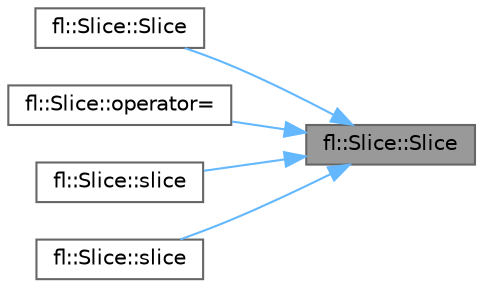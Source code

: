 digraph "fl::Slice::Slice"
{
 // LATEX_PDF_SIZE
  bgcolor="transparent";
  edge [fontname=Helvetica,fontsize=10,labelfontname=Helvetica,labelfontsize=10];
  node [fontname=Helvetica,fontsize=10,shape=box,height=0.2,width=0.4];
  rankdir="RL";
  Node1 [id="Node000001",label="fl::Slice::Slice",height=0.2,width=0.4,color="gray40", fillcolor="grey60", style="filled", fontcolor="black",tooltip=" "];
  Node1 -> Node2 [id="edge1_Node000001_Node000002",dir="back",color="steelblue1",style="solid",tooltip=" "];
  Node2 [id="Node000002",label="fl::Slice::Slice",height=0.2,width=0.4,color="grey40", fillcolor="white", style="filled",URL="$d8/de4/classfl_1_1_slice_a028fc1f782095bcf0bb4cc2332d02cb6.html#a028fc1f782095bcf0bb4cc2332d02cb6",tooltip=" "];
  Node1 -> Node3 [id="edge2_Node000001_Node000003",dir="back",color="steelblue1",style="solid",tooltip=" "];
  Node3 [id="Node000003",label="fl::Slice::operator=",height=0.2,width=0.4,color="grey40", fillcolor="white", style="filled",URL="$d8/de4/classfl_1_1_slice_ab4be5a789cf5ccad22d508ee1ff1d07c.html#ab4be5a789cf5ccad22d508ee1ff1d07c",tooltip=" "];
  Node1 -> Node4 [id="edge3_Node000001_Node000004",dir="back",color="steelblue1",style="solid",tooltip=" "];
  Node4 [id="Node000004",label="fl::Slice::slice",height=0.2,width=0.4,color="grey40", fillcolor="white", style="filled",URL="$d8/de4/classfl_1_1_slice_a0b8f8ae6b3992725ca3d066549520075.html#a0b8f8ae6b3992725ca3d066549520075",tooltip=" "];
  Node1 -> Node5 [id="edge4_Node000001_Node000005",dir="back",color="steelblue1",style="solid",tooltip=" "];
  Node5 [id="Node000005",label="fl::Slice::slice",height=0.2,width=0.4,color="grey40", fillcolor="white", style="filled",URL="$d8/de4/classfl_1_1_slice_a3d3cee4aebda755a1232261ccb0ae09c.html#a3d3cee4aebda755a1232261ccb0ae09c",tooltip=" "];
}
